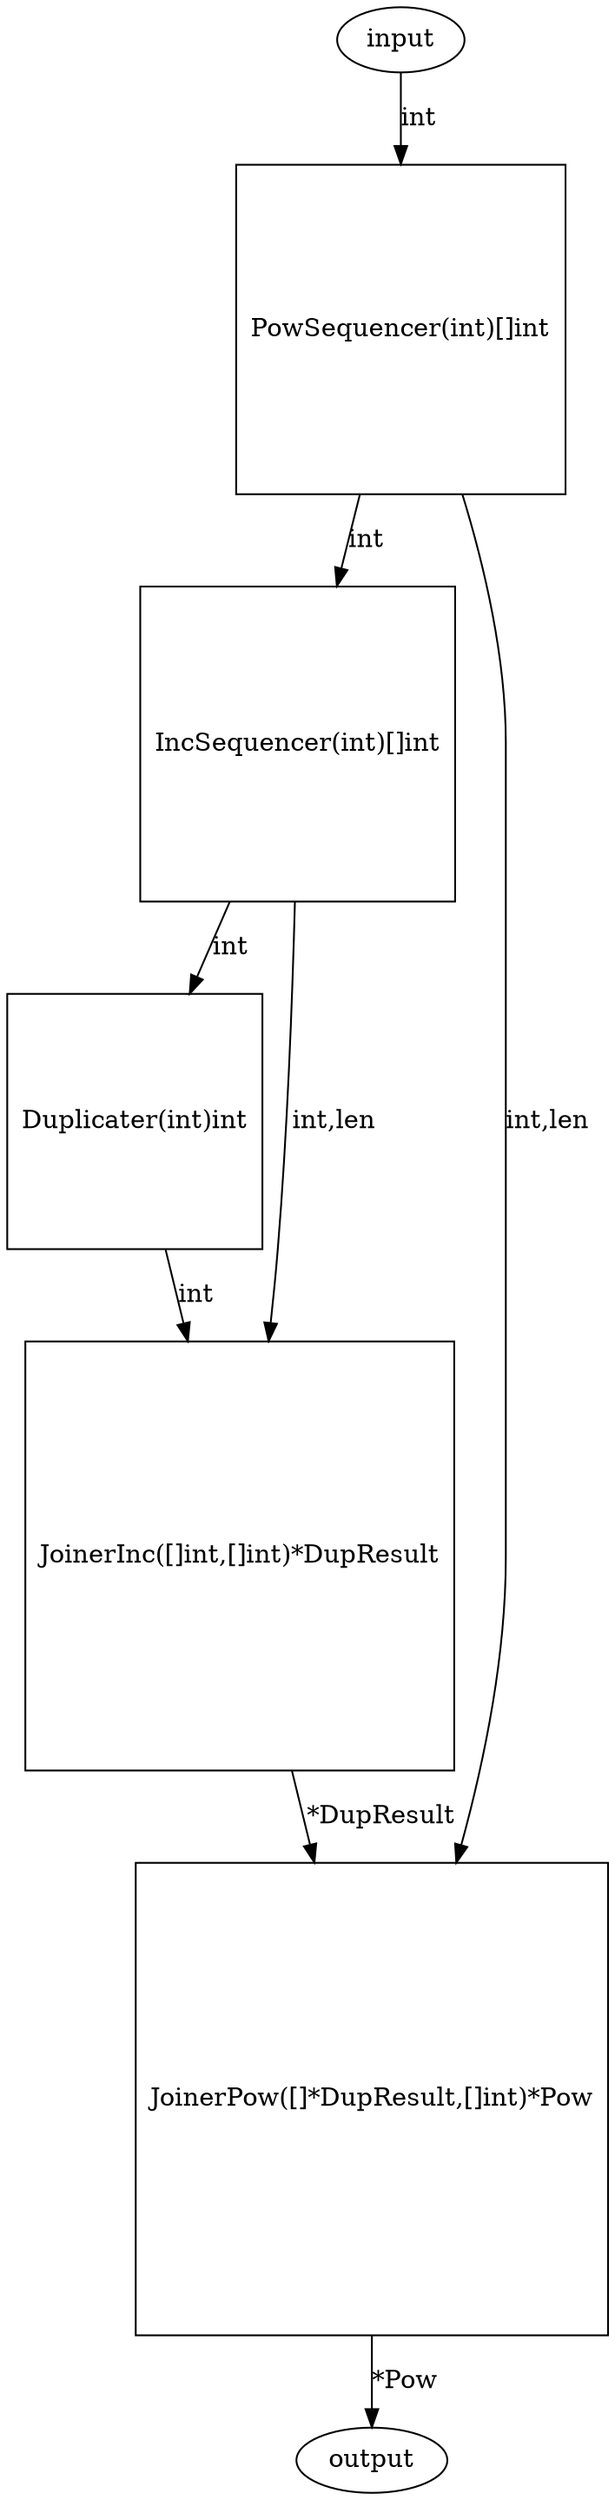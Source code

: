 digraph {
    input
    PowSequencer [shape=square label="PowSequencer(int)[]int"]
    IncSequencer [shape=square label="IncSequencer(int)[]int"]
    Duplicater [shape=square label="Duplicater(int)int"]
    JoinerInc [shape=square label="JoinerInc([]int,[]int)*DupResult"]
    JoinerPow [shape=square label="JoinerPow([]*DupResult,[]int)*Pow"]
    output
    input -> PowSequencer [label="int"]
    PowSequencer -> IncSequencer [label="int"]
    PowSequencer -> JoinerPow [label="int,len"]
    IncSequencer -> Duplicater [label="int"]
    Duplicater -> JoinerInc[label="int"]
    IncSequencer -> JoinerInc [label="int,len"]
    JoinerInc -> JoinerPow [label="*DupResult"]
    JoinerPow -> output [label="*Pow"]
}